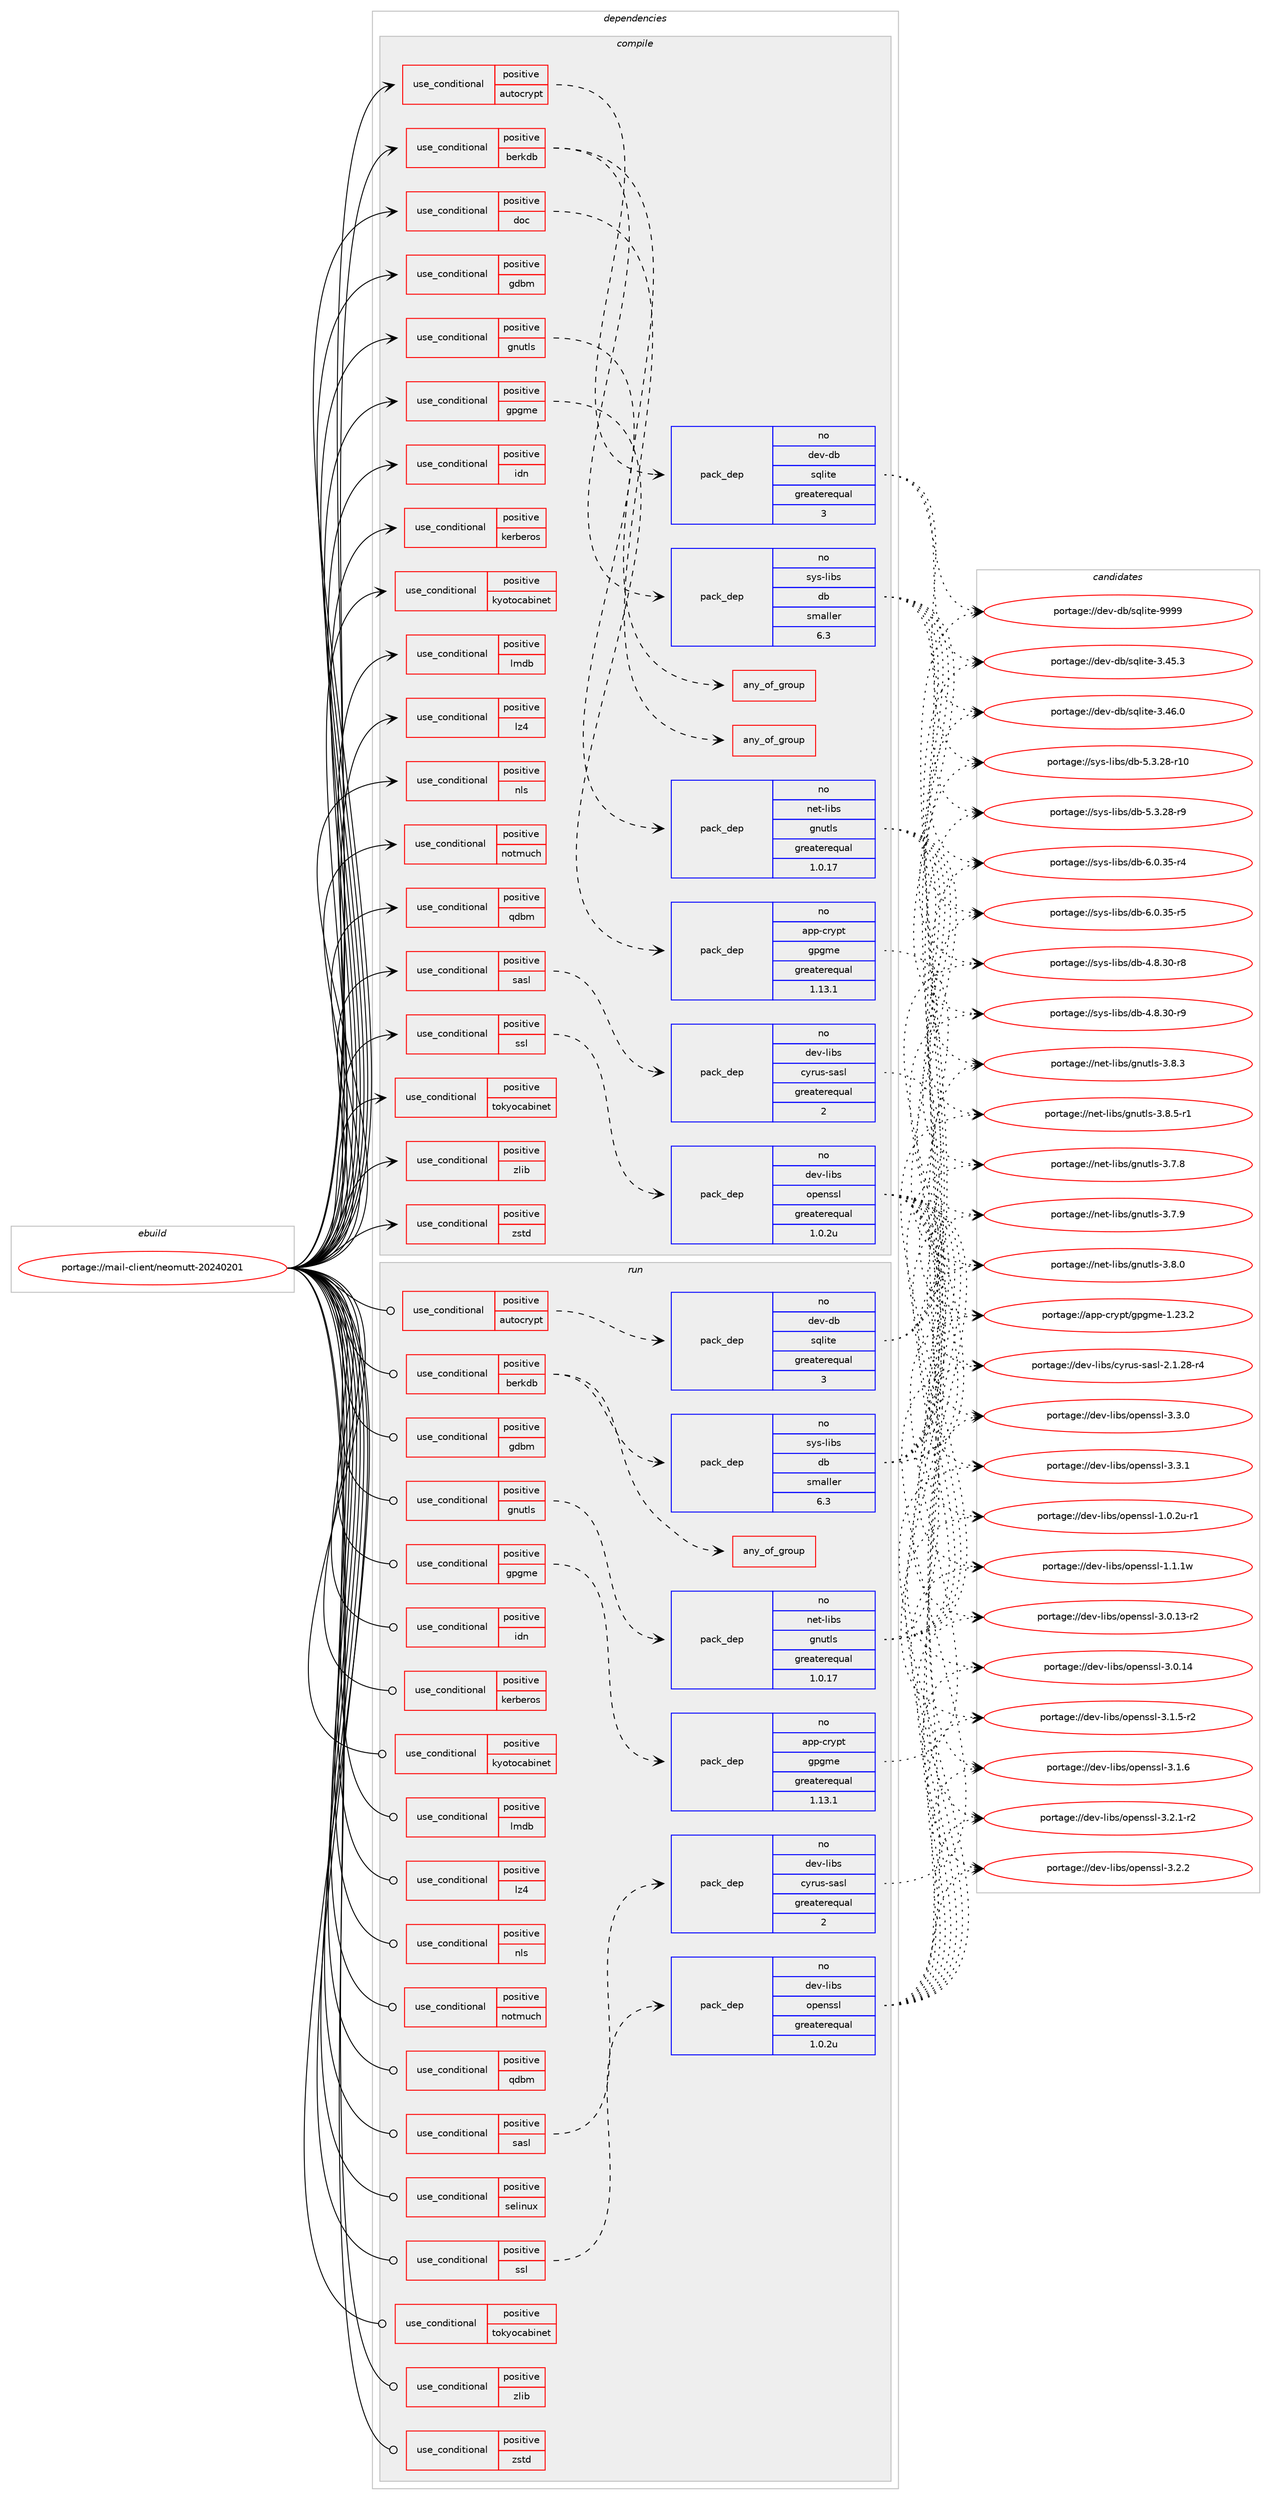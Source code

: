 digraph prolog {

# *************
# Graph options
# *************

newrank=true;
concentrate=true;
compound=true;
graph [rankdir=LR,fontname=Helvetica,fontsize=10,ranksep=1.5];#, ranksep=2.5, nodesep=0.2];
edge  [arrowhead=vee];
node  [fontname=Helvetica,fontsize=10];

# **********
# The ebuild
# **********

subgraph cluster_leftcol {
color=gray;
rank=same;
label=<<i>ebuild</i>>;
id [label="portage://mail-client/neomutt-20240201", color=red, width=4, href="../mail-client/neomutt-20240201.svg"];
}

# ****************
# The dependencies
# ****************

subgraph cluster_midcol {
color=gray;
label=<<i>dependencies</i>>;
subgraph cluster_compile {
fillcolor="#eeeeee";
style=filled;
label=<<i>compile</i>>;
subgraph cond68133 {
dependency145803 [label=<<TABLE BORDER="0" CELLBORDER="1" CELLSPACING="0" CELLPADDING="4"><TR><TD ROWSPAN="3" CELLPADDING="10">use_conditional</TD></TR><TR><TD>positive</TD></TR><TR><TD>autocrypt</TD></TR></TABLE>>, shape=none, color=red];
subgraph pack75476 {
dependency145804 [label=<<TABLE BORDER="0" CELLBORDER="1" CELLSPACING="0" CELLPADDING="4" WIDTH="220"><TR><TD ROWSPAN="6" CELLPADDING="30">pack_dep</TD></TR><TR><TD WIDTH="110">no</TD></TR><TR><TD>dev-db</TD></TR><TR><TD>sqlite</TD></TR><TR><TD>greaterequal</TD></TR><TR><TD>3</TD></TR></TABLE>>, shape=none, color=blue];
}
dependency145803:e -> dependency145804:w [weight=20,style="dashed",arrowhead="vee"];
}
id:e -> dependency145803:w [weight=20,style="solid",arrowhead="vee"];
subgraph cond68134 {
dependency145805 [label=<<TABLE BORDER="0" CELLBORDER="1" CELLSPACING="0" CELLPADDING="4"><TR><TD ROWSPAN="3" CELLPADDING="10">use_conditional</TD></TR><TR><TD>positive</TD></TR><TR><TD>berkdb</TD></TR></TABLE>>, shape=none, color=red];
subgraph any2041 {
dependency145806 [label=<<TABLE BORDER="0" CELLBORDER="1" CELLSPACING="0" CELLPADDING="4"><TR><TD CELLPADDING="10">any_of_group</TD></TR></TABLE>>, shape=none, color=red];# *** BEGIN UNKNOWN DEPENDENCY TYPE (TODO) ***
# dependency145806 -> package_dependency(portage://mail-client/neomutt-20240201,install,no,sys-libs,db,none,[,,],[slot(6.0)],[])
# *** END UNKNOWN DEPENDENCY TYPE (TODO) ***

# *** BEGIN UNKNOWN DEPENDENCY TYPE (TODO) ***
# dependency145806 -> package_dependency(portage://mail-client/neomutt-20240201,install,no,sys-libs,db,none,[,,],[slot(5.3)],[])
# *** END UNKNOWN DEPENDENCY TYPE (TODO) ***

# *** BEGIN UNKNOWN DEPENDENCY TYPE (TODO) ***
# dependency145806 -> package_dependency(portage://mail-client/neomutt-20240201,install,no,sys-libs,db,none,[,,],[slot(4.8)],[])
# *** END UNKNOWN DEPENDENCY TYPE (TODO) ***

}
dependency145805:e -> dependency145806:w [weight=20,style="dashed",arrowhead="vee"];
subgraph pack75477 {
dependency145807 [label=<<TABLE BORDER="0" CELLBORDER="1" CELLSPACING="0" CELLPADDING="4" WIDTH="220"><TR><TD ROWSPAN="6" CELLPADDING="30">pack_dep</TD></TR><TR><TD WIDTH="110">no</TD></TR><TR><TD>sys-libs</TD></TR><TR><TD>db</TD></TR><TR><TD>smaller</TD></TR><TR><TD>6.3</TD></TR></TABLE>>, shape=none, color=blue];
}
dependency145805:e -> dependency145807:w [weight=20,style="dashed",arrowhead="vee"];
}
id:e -> dependency145805:w [weight=20,style="solid",arrowhead="vee"];
subgraph cond68135 {
dependency145808 [label=<<TABLE BORDER="0" CELLBORDER="1" CELLSPACING="0" CELLPADDING="4"><TR><TD ROWSPAN="3" CELLPADDING="10">use_conditional</TD></TR><TR><TD>positive</TD></TR><TR><TD>doc</TD></TR></TABLE>>, shape=none, color=red];
# *** BEGIN UNKNOWN DEPENDENCY TYPE (TODO) ***
# dependency145808 -> package_dependency(portage://mail-client/neomutt-20240201,install,no,dev-libs,libxml2,none,[,,],[],[])
# *** END UNKNOWN DEPENDENCY TYPE (TODO) ***

# *** BEGIN UNKNOWN DEPENDENCY TYPE (TODO) ***
# dependency145808 -> package_dependency(portage://mail-client/neomutt-20240201,install,no,dev-libs,libxslt,none,[,,],[],[])
# *** END UNKNOWN DEPENDENCY TYPE (TODO) ***

# *** BEGIN UNKNOWN DEPENDENCY TYPE (TODO) ***
# dependency145808 -> package_dependency(portage://mail-client/neomutt-20240201,install,no,app-text,docbook-xsl-stylesheets,none,[,,],[],[])
# *** END UNKNOWN DEPENDENCY TYPE (TODO) ***

subgraph any2042 {
dependency145809 [label=<<TABLE BORDER="0" CELLBORDER="1" CELLSPACING="0" CELLPADDING="4"><TR><TD CELLPADDING="10">any_of_group</TD></TR></TABLE>>, shape=none, color=red];# *** BEGIN UNKNOWN DEPENDENCY TYPE (TODO) ***
# dependency145809 -> package_dependency(portage://mail-client/neomutt-20240201,install,no,www-client,lynx,none,[,,],[],[])
# *** END UNKNOWN DEPENDENCY TYPE (TODO) ***

# *** BEGIN UNKNOWN DEPENDENCY TYPE (TODO) ***
# dependency145809 -> package_dependency(portage://mail-client/neomutt-20240201,install,no,www-client,w3m,none,[,,],[],[])
# *** END UNKNOWN DEPENDENCY TYPE (TODO) ***

# *** BEGIN UNKNOWN DEPENDENCY TYPE (TODO) ***
# dependency145809 -> package_dependency(portage://mail-client/neomutt-20240201,install,no,www-client,elinks,none,[,,],[],[])
# *** END UNKNOWN DEPENDENCY TYPE (TODO) ***

}
dependency145808:e -> dependency145809:w [weight=20,style="dashed",arrowhead="vee"];
}
id:e -> dependency145808:w [weight=20,style="solid",arrowhead="vee"];
subgraph cond68136 {
dependency145810 [label=<<TABLE BORDER="0" CELLBORDER="1" CELLSPACING="0" CELLPADDING="4"><TR><TD ROWSPAN="3" CELLPADDING="10">use_conditional</TD></TR><TR><TD>positive</TD></TR><TR><TD>gdbm</TD></TR></TABLE>>, shape=none, color=red];
# *** BEGIN UNKNOWN DEPENDENCY TYPE (TODO) ***
# dependency145810 -> package_dependency(portage://mail-client/neomutt-20240201,install,no,sys-libs,gdbm,none,[,,],any_same_slot,[])
# *** END UNKNOWN DEPENDENCY TYPE (TODO) ***

}
id:e -> dependency145810:w [weight=20,style="solid",arrowhead="vee"];
subgraph cond68137 {
dependency145811 [label=<<TABLE BORDER="0" CELLBORDER="1" CELLSPACING="0" CELLPADDING="4"><TR><TD ROWSPAN="3" CELLPADDING="10">use_conditional</TD></TR><TR><TD>positive</TD></TR><TR><TD>gnutls</TD></TR></TABLE>>, shape=none, color=red];
subgraph pack75478 {
dependency145812 [label=<<TABLE BORDER="0" CELLBORDER="1" CELLSPACING="0" CELLPADDING="4" WIDTH="220"><TR><TD ROWSPAN="6" CELLPADDING="30">pack_dep</TD></TR><TR><TD WIDTH="110">no</TD></TR><TR><TD>net-libs</TD></TR><TR><TD>gnutls</TD></TR><TR><TD>greaterequal</TD></TR><TR><TD>1.0.17</TD></TR></TABLE>>, shape=none, color=blue];
}
dependency145811:e -> dependency145812:w [weight=20,style="dashed",arrowhead="vee"];
}
id:e -> dependency145811:w [weight=20,style="solid",arrowhead="vee"];
subgraph cond68138 {
dependency145813 [label=<<TABLE BORDER="0" CELLBORDER="1" CELLSPACING="0" CELLPADDING="4"><TR><TD ROWSPAN="3" CELLPADDING="10">use_conditional</TD></TR><TR><TD>positive</TD></TR><TR><TD>gpgme</TD></TR></TABLE>>, shape=none, color=red];
subgraph pack75479 {
dependency145814 [label=<<TABLE BORDER="0" CELLBORDER="1" CELLSPACING="0" CELLPADDING="4" WIDTH="220"><TR><TD ROWSPAN="6" CELLPADDING="30">pack_dep</TD></TR><TR><TD WIDTH="110">no</TD></TR><TR><TD>app-crypt</TD></TR><TR><TD>gpgme</TD></TR><TR><TD>greaterequal</TD></TR><TR><TD>1.13.1</TD></TR></TABLE>>, shape=none, color=blue];
}
dependency145813:e -> dependency145814:w [weight=20,style="dashed",arrowhead="vee"];
}
id:e -> dependency145813:w [weight=20,style="solid",arrowhead="vee"];
subgraph cond68139 {
dependency145815 [label=<<TABLE BORDER="0" CELLBORDER="1" CELLSPACING="0" CELLPADDING="4"><TR><TD ROWSPAN="3" CELLPADDING="10">use_conditional</TD></TR><TR><TD>positive</TD></TR><TR><TD>idn</TD></TR></TABLE>>, shape=none, color=red];
# *** BEGIN UNKNOWN DEPENDENCY TYPE (TODO) ***
# dependency145815 -> package_dependency(portage://mail-client/neomutt-20240201,install,no,net-dns,libidn2,none,[,,],any_same_slot,[])
# *** END UNKNOWN DEPENDENCY TYPE (TODO) ***

}
id:e -> dependency145815:w [weight=20,style="solid",arrowhead="vee"];
subgraph cond68140 {
dependency145816 [label=<<TABLE BORDER="0" CELLBORDER="1" CELLSPACING="0" CELLPADDING="4"><TR><TD ROWSPAN="3" CELLPADDING="10">use_conditional</TD></TR><TR><TD>positive</TD></TR><TR><TD>kerberos</TD></TR></TABLE>>, shape=none, color=red];
# *** BEGIN UNKNOWN DEPENDENCY TYPE (TODO) ***
# dependency145816 -> package_dependency(portage://mail-client/neomutt-20240201,install,no,virtual,krb5,none,[,,],[],[])
# *** END UNKNOWN DEPENDENCY TYPE (TODO) ***

}
id:e -> dependency145816:w [weight=20,style="solid",arrowhead="vee"];
subgraph cond68141 {
dependency145817 [label=<<TABLE BORDER="0" CELLBORDER="1" CELLSPACING="0" CELLPADDING="4"><TR><TD ROWSPAN="3" CELLPADDING="10">use_conditional</TD></TR><TR><TD>positive</TD></TR><TR><TD>kyotocabinet</TD></TR></TABLE>>, shape=none, color=red];
# *** BEGIN UNKNOWN DEPENDENCY TYPE (TODO) ***
# dependency145817 -> package_dependency(portage://mail-client/neomutt-20240201,install,no,dev-db,kyotocabinet,none,[,,],[],[])
# *** END UNKNOWN DEPENDENCY TYPE (TODO) ***

}
id:e -> dependency145817:w [weight=20,style="solid",arrowhead="vee"];
subgraph cond68142 {
dependency145818 [label=<<TABLE BORDER="0" CELLBORDER="1" CELLSPACING="0" CELLPADDING="4"><TR><TD ROWSPAN="3" CELLPADDING="10">use_conditional</TD></TR><TR><TD>positive</TD></TR><TR><TD>lmdb</TD></TR></TABLE>>, shape=none, color=red];
# *** BEGIN UNKNOWN DEPENDENCY TYPE (TODO) ***
# dependency145818 -> package_dependency(portage://mail-client/neomutt-20240201,install,no,dev-db,lmdb,none,[,,],any_same_slot,[])
# *** END UNKNOWN DEPENDENCY TYPE (TODO) ***

}
id:e -> dependency145818:w [weight=20,style="solid",arrowhead="vee"];
subgraph cond68143 {
dependency145819 [label=<<TABLE BORDER="0" CELLBORDER="1" CELLSPACING="0" CELLPADDING="4"><TR><TD ROWSPAN="3" CELLPADDING="10">use_conditional</TD></TR><TR><TD>positive</TD></TR><TR><TD>lz4</TD></TR></TABLE>>, shape=none, color=red];
# *** BEGIN UNKNOWN DEPENDENCY TYPE (TODO) ***
# dependency145819 -> package_dependency(portage://mail-client/neomutt-20240201,install,no,app-arch,lz4,none,[,,],[],[])
# *** END UNKNOWN DEPENDENCY TYPE (TODO) ***

}
id:e -> dependency145819:w [weight=20,style="solid",arrowhead="vee"];
subgraph cond68144 {
dependency145820 [label=<<TABLE BORDER="0" CELLBORDER="1" CELLSPACING="0" CELLPADDING="4"><TR><TD ROWSPAN="3" CELLPADDING="10">use_conditional</TD></TR><TR><TD>positive</TD></TR><TR><TD>nls</TD></TR></TABLE>>, shape=none, color=red];
# *** BEGIN UNKNOWN DEPENDENCY TYPE (TODO) ***
# dependency145820 -> package_dependency(portage://mail-client/neomutt-20240201,install,no,virtual,libintl,none,[,,],[],[])
# *** END UNKNOWN DEPENDENCY TYPE (TODO) ***

}
id:e -> dependency145820:w [weight=20,style="solid",arrowhead="vee"];
subgraph cond68145 {
dependency145821 [label=<<TABLE BORDER="0" CELLBORDER="1" CELLSPACING="0" CELLPADDING="4"><TR><TD ROWSPAN="3" CELLPADDING="10">use_conditional</TD></TR><TR><TD>positive</TD></TR><TR><TD>notmuch</TD></TR></TABLE>>, shape=none, color=red];
# *** BEGIN UNKNOWN DEPENDENCY TYPE (TODO) ***
# dependency145821 -> package_dependency(portage://mail-client/neomutt-20240201,install,no,net-mail,notmuch,none,[,,],any_same_slot,[])
# *** END UNKNOWN DEPENDENCY TYPE (TODO) ***

}
id:e -> dependency145821:w [weight=20,style="solid",arrowhead="vee"];
subgraph cond68146 {
dependency145822 [label=<<TABLE BORDER="0" CELLBORDER="1" CELLSPACING="0" CELLPADDING="4"><TR><TD ROWSPAN="3" CELLPADDING="10">use_conditional</TD></TR><TR><TD>positive</TD></TR><TR><TD>qdbm</TD></TR></TABLE>>, shape=none, color=red];
# *** BEGIN UNKNOWN DEPENDENCY TYPE (TODO) ***
# dependency145822 -> package_dependency(portage://mail-client/neomutt-20240201,install,no,dev-db,qdbm,none,[,,],[],[])
# *** END UNKNOWN DEPENDENCY TYPE (TODO) ***

}
id:e -> dependency145822:w [weight=20,style="solid",arrowhead="vee"];
subgraph cond68147 {
dependency145823 [label=<<TABLE BORDER="0" CELLBORDER="1" CELLSPACING="0" CELLPADDING="4"><TR><TD ROWSPAN="3" CELLPADDING="10">use_conditional</TD></TR><TR><TD>positive</TD></TR><TR><TD>sasl</TD></TR></TABLE>>, shape=none, color=red];
subgraph pack75480 {
dependency145824 [label=<<TABLE BORDER="0" CELLBORDER="1" CELLSPACING="0" CELLPADDING="4" WIDTH="220"><TR><TD ROWSPAN="6" CELLPADDING="30">pack_dep</TD></TR><TR><TD WIDTH="110">no</TD></TR><TR><TD>dev-libs</TD></TR><TR><TD>cyrus-sasl</TD></TR><TR><TD>greaterequal</TD></TR><TR><TD>2</TD></TR></TABLE>>, shape=none, color=blue];
}
dependency145823:e -> dependency145824:w [weight=20,style="dashed",arrowhead="vee"];
}
id:e -> dependency145823:w [weight=20,style="solid",arrowhead="vee"];
subgraph cond68148 {
dependency145825 [label=<<TABLE BORDER="0" CELLBORDER="1" CELLSPACING="0" CELLPADDING="4"><TR><TD ROWSPAN="3" CELLPADDING="10">use_conditional</TD></TR><TR><TD>positive</TD></TR><TR><TD>ssl</TD></TR></TABLE>>, shape=none, color=red];
subgraph pack75481 {
dependency145826 [label=<<TABLE BORDER="0" CELLBORDER="1" CELLSPACING="0" CELLPADDING="4" WIDTH="220"><TR><TD ROWSPAN="6" CELLPADDING="30">pack_dep</TD></TR><TR><TD WIDTH="110">no</TD></TR><TR><TD>dev-libs</TD></TR><TR><TD>openssl</TD></TR><TR><TD>greaterequal</TD></TR><TR><TD>1.0.2u</TD></TR></TABLE>>, shape=none, color=blue];
}
dependency145825:e -> dependency145826:w [weight=20,style="dashed",arrowhead="vee"];
}
id:e -> dependency145825:w [weight=20,style="solid",arrowhead="vee"];
subgraph cond68149 {
dependency145827 [label=<<TABLE BORDER="0" CELLBORDER="1" CELLSPACING="0" CELLPADDING="4"><TR><TD ROWSPAN="3" CELLPADDING="10">use_conditional</TD></TR><TR><TD>positive</TD></TR><TR><TD>tokyocabinet</TD></TR></TABLE>>, shape=none, color=red];
# *** BEGIN UNKNOWN DEPENDENCY TYPE (TODO) ***
# dependency145827 -> package_dependency(portage://mail-client/neomutt-20240201,install,no,dev-db,tokyocabinet,none,[,,],[],[])
# *** END UNKNOWN DEPENDENCY TYPE (TODO) ***

}
id:e -> dependency145827:w [weight=20,style="solid",arrowhead="vee"];
subgraph cond68150 {
dependency145828 [label=<<TABLE BORDER="0" CELLBORDER="1" CELLSPACING="0" CELLPADDING="4"><TR><TD ROWSPAN="3" CELLPADDING="10">use_conditional</TD></TR><TR><TD>positive</TD></TR><TR><TD>zlib</TD></TR></TABLE>>, shape=none, color=red];
# *** BEGIN UNKNOWN DEPENDENCY TYPE (TODO) ***
# dependency145828 -> package_dependency(portage://mail-client/neomutt-20240201,install,no,sys-libs,zlib,none,[,,],[],[])
# *** END UNKNOWN DEPENDENCY TYPE (TODO) ***

}
id:e -> dependency145828:w [weight=20,style="solid",arrowhead="vee"];
subgraph cond68151 {
dependency145829 [label=<<TABLE BORDER="0" CELLBORDER="1" CELLSPACING="0" CELLPADDING="4"><TR><TD ROWSPAN="3" CELLPADDING="10">use_conditional</TD></TR><TR><TD>positive</TD></TR><TR><TD>zstd</TD></TR></TABLE>>, shape=none, color=red];
# *** BEGIN UNKNOWN DEPENDENCY TYPE (TODO) ***
# dependency145829 -> package_dependency(portage://mail-client/neomutt-20240201,install,no,app-arch,zstd,none,[,,],[],[])
# *** END UNKNOWN DEPENDENCY TYPE (TODO) ***

}
id:e -> dependency145829:w [weight=20,style="solid",arrowhead="vee"];
# *** BEGIN UNKNOWN DEPENDENCY TYPE (TODO) ***
# id -> package_dependency(portage://mail-client/neomutt-20240201,install,no,app-misc,mime-types,none,[,,],[],[])
# *** END UNKNOWN DEPENDENCY TYPE (TODO) ***

# *** BEGIN UNKNOWN DEPENDENCY TYPE (TODO) ***
# id -> package_dependency(portage://mail-client/neomutt-20240201,install,no,dev-lang,tcl,none,[,,],any_same_slot,[])
# *** END UNKNOWN DEPENDENCY TYPE (TODO) ***

# *** BEGIN UNKNOWN DEPENDENCY TYPE (TODO) ***
# id -> package_dependency(portage://mail-client/neomutt-20240201,install,no,net-mail,mailbase,none,[,,],[],[])
# *** END UNKNOWN DEPENDENCY TYPE (TODO) ***

}
subgraph cluster_compileandrun {
fillcolor="#eeeeee";
style=filled;
label=<<i>compile and run</i>>;
}
subgraph cluster_run {
fillcolor="#eeeeee";
style=filled;
label=<<i>run</i>>;
subgraph cond68152 {
dependency145830 [label=<<TABLE BORDER="0" CELLBORDER="1" CELLSPACING="0" CELLPADDING="4"><TR><TD ROWSPAN="3" CELLPADDING="10">use_conditional</TD></TR><TR><TD>positive</TD></TR><TR><TD>autocrypt</TD></TR></TABLE>>, shape=none, color=red];
subgraph pack75482 {
dependency145831 [label=<<TABLE BORDER="0" CELLBORDER="1" CELLSPACING="0" CELLPADDING="4" WIDTH="220"><TR><TD ROWSPAN="6" CELLPADDING="30">pack_dep</TD></TR><TR><TD WIDTH="110">no</TD></TR><TR><TD>dev-db</TD></TR><TR><TD>sqlite</TD></TR><TR><TD>greaterequal</TD></TR><TR><TD>3</TD></TR></TABLE>>, shape=none, color=blue];
}
dependency145830:e -> dependency145831:w [weight=20,style="dashed",arrowhead="vee"];
}
id:e -> dependency145830:w [weight=20,style="solid",arrowhead="odot"];
subgraph cond68153 {
dependency145832 [label=<<TABLE BORDER="0" CELLBORDER="1" CELLSPACING="0" CELLPADDING="4"><TR><TD ROWSPAN="3" CELLPADDING="10">use_conditional</TD></TR><TR><TD>positive</TD></TR><TR><TD>berkdb</TD></TR></TABLE>>, shape=none, color=red];
subgraph any2043 {
dependency145833 [label=<<TABLE BORDER="0" CELLBORDER="1" CELLSPACING="0" CELLPADDING="4"><TR><TD CELLPADDING="10">any_of_group</TD></TR></TABLE>>, shape=none, color=red];# *** BEGIN UNKNOWN DEPENDENCY TYPE (TODO) ***
# dependency145833 -> package_dependency(portage://mail-client/neomutt-20240201,run,no,sys-libs,db,none,[,,],[slot(6.0)],[])
# *** END UNKNOWN DEPENDENCY TYPE (TODO) ***

# *** BEGIN UNKNOWN DEPENDENCY TYPE (TODO) ***
# dependency145833 -> package_dependency(portage://mail-client/neomutt-20240201,run,no,sys-libs,db,none,[,,],[slot(5.3)],[])
# *** END UNKNOWN DEPENDENCY TYPE (TODO) ***

# *** BEGIN UNKNOWN DEPENDENCY TYPE (TODO) ***
# dependency145833 -> package_dependency(portage://mail-client/neomutt-20240201,run,no,sys-libs,db,none,[,,],[slot(4.8)],[])
# *** END UNKNOWN DEPENDENCY TYPE (TODO) ***

}
dependency145832:e -> dependency145833:w [weight=20,style="dashed",arrowhead="vee"];
subgraph pack75483 {
dependency145834 [label=<<TABLE BORDER="0" CELLBORDER="1" CELLSPACING="0" CELLPADDING="4" WIDTH="220"><TR><TD ROWSPAN="6" CELLPADDING="30">pack_dep</TD></TR><TR><TD WIDTH="110">no</TD></TR><TR><TD>sys-libs</TD></TR><TR><TD>db</TD></TR><TR><TD>smaller</TD></TR><TR><TD>6.3</TD></TR></TABLE>>, shape=none, color=blue];
}
dependency145832:e -> dependency145834:w [weight=20,style="dashed",arrowhead="vee"];
}
id:e -> dependency145832:w [weight=20,style="solid",arrowhead="odot"];
subgraph cond68154 {
dependency145835 [label=<<TABLE BORDER="0" CELLBORDER="1" CELLSPACING="0" CELLPADDING="4"><TR><TD ROWSPAN="3" CELLPADDING="10">use_conditional</TD></TR><TR><TD>positive</TD></TR><TR><TD>gdbm</TD></TR></TABLE>>, shape=none, color=red];
# *** BEGIN UNKNOWN DEPENDENCY TYPE (TODO) ***
# dependency145835 -> package_dependency(portage://mail-client/neomutt-20240201,run,no,sys-libs,gdbm,none,[,,],any_same_slot,[])
# *** END UNKNOWN DEPENDENCY TYPE (TODO) ***

}
id:e -> dependency145835:w [weight=20,style="solid",arrowhead="odot"];
subgraph cond68155 {
dependency145836 [label=<<TABLE BORDER="0" CELLBORDER="1" CELLSPACING="0" CELLPADDING="4"><TR><TD ROWSPAN="3" CELLPADDING="10">use_conditional</TD></TR><TR><TD>positive</TD></TR><TR><TD>gnutls</TD></TR></TABLE>>, shape=none, color=red];
subgraph pack75484 {
dependency145837 [label=<<TABLE BORDER="0" CELLBORDER="1" CELLSPACING="0" CELLPADDING="4" WIDTH="220"><TR><TD ROWSPAN="6" CELLPADDING="30">pack_dep</TD></TR><TR><TD WIDTH="110">no</TD></TR><TR><TD>net-libs</TD></TR><TR><TD>gnutls</TD></TR><TR><TD>greaterequal</TD></TR><TR><TD>1.0.17</TD></TR></TABLE>>, shape=none, color=blue];
}
dependency145836:e -> dependency145837:w [weight=20,style="dashed",arrowhead="vee"];
}
id:e -> dependency145836:w [weight=20,style="solid",arrowhead="odot"];
subgraph cond68156 {
dependency145838 [label=<<TABLE BORDER="0" CELLBORDER="1" CELLSPACING="0" CELLPADDING="4"><TR><TD ROWSPAN="3" CELLPADDING="10">use_conditional</TD></TR><TR><TD>positive</TD></TR><TR><TD>gpgme</TD></TR></TABLE>>, shape=none, color=red];
subgraph pack75485 {
dependency145839 [label=<<TABLE BORDER="0" CELLBORDER="1" CELLSPACING="0" CELLPADDING="4" WIDTH="220"><TR><TD ROWSPAN="6" CELLPADDING="30">pack_dep</TD></TR><TR><TD WIDTH="110">no</TD></TR><TR><TD>app-crypt</TD></TR><TR><TD>gpgme</TD></TR><TR><TD>greaterequal</TD></TR><TR><TD>1.13.1</TD></TR></TABLE>>, shape=none, color=blue];
}
dependency145838:e -> dependency145839:w [weight=20,style="dashed",arrowhead="vee"];
}
id:e -> dependency145838:w [weight=20,style="solid",arrowhead="odot"];
subgraph cond68157 {
dependency145840 [label=<<TABLE BORDER="0" CELLBORDER="1" CELLSPACING="0" CELLPADDING="4"><TR><TD ROWSPAN="3" CELLPADDING="10">use_conditional</TD></TR><TR><TD>positive</TD></TR><TR><TD>idn</TD></TR></TABLE>>, shape=none, color=red];
# *** BEGIN UNKNOWN DEPENDENCY TYPE (TODO) ***
# dependency145840 -> package_dependency(portage://mail-client/neomutt-20240201,run,no,net-dns,libidn2,none,[,,],any_same_slot,[])
# *** END UNKNOWN DEPENDENCY TYPE (TODO) ***

}
id:e -> dependency145840:w [weight=20,style="solid",arrowhead="odot"];
subgraph cond68158 {
dependency145841 [label=<<TABLE BORDER="0" CELLBORDER="1" CELLSPACING="0" CELLPADDING="4"><TR><TD ROWSPAN="3" CELLPADDING="10">use_conditional</TD></TR><TR><TD>positive</TD></TR><TR><TD>kerberos</TD></TR></TABLE>>, shape=none, color=red];
# *** BEGIN UNKNOWN DEPENDENCY TYPE (TODO) ***
# dependency145841 -> package_dependency(portage://mail-client/neomutt-20240201,run,no,virtual,krb5,none,[,,],[],[])
# *** END UNKNOWN DEPENDENCY TYPE (TODO) ***

}
id:e -> dependency145841:w [weight=20,style="solid",arrowhead="odot"];
subgraph cond68159 {
dependency145842 [label=<<TABLE BORDER="0" CELLBORDER="1" CELLSPACING="0" CELLPADDING="4"><TR><TD ROWSPAN="3" CELLPADDING="10">use_conditional</TD></TR><TR><TD>positive</TD></TR><TR><TD>kyotocabinet</TD></TR></TABLE>>, shape=none, color=red];
# *** BEGIN UNKNOWN DEPENDENCY TYPE (TODO) ***
# dependency145842 -> package_dependency(portage://mail-client/neomutt-20240201,run,no,dev-db,kyotocabinet,none,[,,],[],[])
# *** END UNKNOWN DEPENDENCY TYPE (TODO) ***

}
id:e -> dependency145842:w [weight=20,style="solid",arrowhead="odot"];
subgraph cond68160 {
dependency145843 [label=<<TABLE BORDER="0" CELLBORDER="1" CELLSPACING="0" CELLPADDING="4"><TR><TD ROWSPAN="3" CELLPADDING="10">use_conditional</TD></TR><TR><TD>positive</TD></TR><TR><TD>lmdb</TD></TR></TABLE>>, shape=none, color=red];
# *** BEGIN UNKNOWN DEPENDENCY TYPE (TODO) ***
# dependency145843 -> package_dependency(portage://mail-client/neomutt-20240201,run,no,dev-db,lmdb,none,[,,],any_same_slot,[])
# *** END UNKNOWN DEPENDENCY TYPE (TODO) ***

}
id:e -> dependency145843:w [weight=20,style="solid",arrowhead="odot"];
subgraph cond68161 {
dependency145844 [label=<<TABLE BORDER="0" CELLBORDER="1" CELLSPACING="0" CELLPADDING="4"><TR><TD ROWSPAN="3" CELLPADDING="10">use_conditional</TD></TR><TR><TD>positive</TD></TR><TR><TD>lz4</TD></TR></TABLE>>, shape=none, color=red];
# *** BEGIN UNKNOWN DEPENDENCY TYPE (TODO) ***
# dependency145844 -> package_dependency(portage://mail-client/neomutt-20240201,run,no,app-arch,lz4,none,[,,],[],[])
# *** END UNKNOWN DEPENDENCY TYPE (TODO) ***

}
id:e -> dependency145844:w [weight=20,style="solid",arrowhead="odot"];
subgraph cond68162 {
dependency145845 [label=<<TABLE BORDER="0" CELLBORDER="1" CELLSPACING="0" CELLPADDING="4"><TR><TD ROWSPAN="3" CELLPADDING="10">use_conditional</TD></TR><TR><TD>positive</TD></TR><TR><TD>nls</TD></TR></TABLE>>, shape=none, color=red];
# *** BEGIN UNKNOWN DEPENDENCY TYPE (TODO) ***
# dependency145845 -> package_dependency(portage://mail-client/neomutt-20240201,run,no,virtual,libintl,none,[,,],[],[])
# *** END UNKNOWN DEPENDENCY TYPE (TODO) ***

}
id:e -> dependency145845:w [weight=20,style="solid",arrowhead="odot"];
subgraph cond68163 {
dependency145846 [label=<<TABLE BORDER="0" CELLBORDER="1" CELLSPACING="0" CELLPADDING="4"><TR><TD ROWSPAN="3" CELLPADDING="10">use_conditional</TD></TR><TR><TD>positive</TD></TR><TR><TD>notmuch</TD></TR></TABLE>>, shape=none, color=red];
# *** BEGIN UNKNOWN DEPENDENCY TYPE (TODO) ***
# dependency145846 -> package_dependency(portage://mail-client/neomutt-20240201,run,no,net-mail,notmuch,none,[,,],any_same_slot,[])
# *** END UNKNOWN DEPENDENCY TYPE (TODO) ***

}
id:e -> dependency145846:w [weight=20,style="solid",arrowhead="odot"];
subgraph cond68164 {
dependency145847 [label=<<TABLE BORDER="0" CELLBORDER="1" CELLSPACING="0" CELLPADDING="4"><TR><TD ROWSPAN="3" CELLPADDING="10">use_conditional</TD></TR><TR><TD>positive</TD></TR><TR><TD>qdbm</TD></TR></TABLE>>, shape=none, color=red];
# *** BEGIN UNKNOWN DEPENDENCY TYPE (TODO) ***
# dependency145847 -> package_dependency(portage://mail-client/neomutt-20240201,run,no,dev-db,qdbm,none,[,,],[],[])
# *** END UNKNOWN DEPENDENCY TYPE (TODO) ***

}
id:e -> dependency145847:w [weight=20,style="solid",arrowhead="odot"];
subgraph cond68165 {
dependency145848 [label=<<TABLE BORDER="0" CELLBORDER="1" CELLSPACING="0" CELLPADDING="4"><TR><TD ROWSPAN="3" CELLPADDING="10">use_conditional</TD></TR><TR><TD>positive</TD></TR><TR><TD>sasl</TD></TR></TABLE>>, shape=none, color=red];
subgraph pack75486 {
dependency145849 [label=<<TABLE BORDER="0" CELLBORDER="1" CELLSPACING="0" CELLPADDING="4" WIDTH="220"><TR><TD ROWSPAN="6" CELLPADDING="30">pack_dep</TD></TR><TR><TD WIDTH="110">no</TD></TR><TR><TD>dev-libs</TD></TR><TR><TD>cyrus-sasl</TD></TR><TR><TD>greaterequal</TD></TR><TR><TD>2</TD></TR></TABLE>>, shape=none, color=blue];
}
dependency145848:e -> dependency145849:w [weight=20,style="dashed",arrowhead="vee"];
}
id:e -> dependency145848:w [weight=20,style="solid",arrowhead="odot"];
subgraph cond68166 {
dependency145850 [label=<<TABLE BORDER="0" CELLBORDER="1" CELLSPACING="0" CELLPADDING="4"><TR><TD ROWSPAN="3" CELLPADDING="10">use_conditional</TD></TR><TR><TD>positive</TD></TR><TR><TD>selinux</TD></TR></TABLE>>, shape=none, color=red];
# *** BEGIN UNKNOWN DEPENDENCY TYPE (TODO) ***
# dependency145850 -> package_dependency(portage://mail-client/neomutt-20240201,run,no,sec-policy,selinux-mutt,none,[,,],[],[])
# *** END UNKNOWN DEPENDENCY TYPE (TODO) ***

}
id:e -> dependency145850:w [weight=20,style="solid",arrowhead="odot"];
subgraph cond68167 {
dependency145851 [label=<<TABLE BORDER="0" CELLBORDER="1" CELLSPACING="0" CELLPADDING="4"><TR><TD ROWSPAN="3" CELLPADDING="10">use_conditional</TD></TR><TR><TD>positive</TD></TR><TR><TD>ssl</TD></TR></TABLE>>, shape=none, color=red];
subgraph pack75487 {
dependency145852 [label=<<TABLE BORDER="0" CELLBORDER="1" CELLSPACING="0" CELLPADDING="4" WIDTH="220"><TR><TD ROWSPAN="6" CELLPADDING="30">pack_dep</TD></TR><TR><TD WIDTH="110">no</TD></TR><TR><TD>dev-libs</TD></TR><TR><TD>openssl</TD></TR><TR><TD>greaterequal</TD></TR><TR><TD>1.0.2u</TD></TR></TABLE>>, shape=none, color=blue];
}
dependency145851:e -> dependency145852:w [weight=20,style="dashed",arrowhead="vee"];
}
id:e -> dependency145851:w [weight=20,style="solid",arrowhead="odot"];
subgraph cond68168 {
dependency145853 [label=<<TABLE BORDER="0" CELLBORDER="1" CELLSPACING="0" CELLPADDING="4"><TR><TD ROWSPAN="3" CELLPADDING="10">use_conditional</TD></TR><TR><TD>positive</TD></TR><TR><TD>tokyocabinet</TD></TR></TABLE>>, shape=none, color=red];
# *** BEGIN UNKNOWN DEPENDENCY TYPE (TODO) ***
# dependency145853 -> package_dependency(portage://mail-client/neomutt-20240201,run,no,dev-db,tokyocabinet,none,[,,],[],[])
# *** END UNKNOWN DEPENDENCY TYPE (TODO) ***

}
id:e -> dependency145853:w [weight=20,style="solid",arrowhead="odot"];
subgraph cond68169 {
dependency145854 [label=<<TABLE BORDER="0" CELLBORDER="1" CELLSPACING="0" CELLPADDING="4"><TR><TD ROWSPAN="3" CELLPADDING="10">use_conditional</TD></TR><TR><TD>positive</TD></TR><TR><TD>zlib</TD></TR></TABLE>>, shape=none, color=red];
# *** BEGIN UNKNOWN DEPENDENCY TYPE (TODO) ***
# dependency145854 -> package_dependency(portage://mail-client/neomutt-20240201,run,no,sys-libs,zlib,none,[,,],[],[])
# *** END UNKNOWN DEPENDENCY TYPE (TODO) ***

}
id:e -> dependency145854:w [weight=20,style="solid",arrowhead="odot"];
subgraph cond68170 {
dependency145855 [label=<<TABLE BORDER="0" CELLBORDER="1" CELLSPACING="0" CELLPADDING="4"><TR><TD ROWSPAN="3" CELLPADDING="10">use_conditional</TD></TR><TR><TD>positive</TD></TR><TR><TD>zstd</TD></TR></TABLE>>, shape=none, color=red];
# *** BEGIN UNKNOWN DEPENDENCY TYPE (TODO) ***
# dependency145855 -> package_dependency(portage://mail-client/neomutt-20240201,run,no,app-arch,zstd,none,[,,],[],[])
# *** END UNKNOWN DEPENDENCY TYPE (TODO) ***

}
id:e -> dependency145855:w [weight=20,style="solid",arrowhead="odot"];
# *** BEGIN UNKNOWN DEPENDENCY TYPE (TODO) ***
# id -> package_dependency(portage://mail-client/neomutt-20240201,run,no,app-misc,mime-types,none,[,,],[],[])
# *** END UNKNOWN DEPENDENCY TYPE (TODO) ***

}
}

# **************
# The candidates
# **************

subgraph cluster_choices {
rank=same;
color=gray;
label=<<i>candidates</i>>;

subgraph choice75476 {
color=black;
nodesep=1;
choice10010111845100984711511310810511610145514652534651 [label="portage://dev-db/sqlite-3.45.3", color=red, width=4,href="../dev-db/sqlite-3.45.3.svg"];
choice10010111845100984711511310810511610145514652544648 [label="portage://dev-db/sqlite-3.46.0", color=red, width=4,href="../dev-db/sqlite-3.46.0.svg"];
choice1001011184510098471151131081051161014557575757 [label="portage://dev-db/sqlite-9999", color=red, width=4,href="../dev-db/sqlite-9999.svg"];
dependency145804:e -> choice10010111845100984711511310810511610145514652534651:w [style=dotted,weight="100"];
dependency145804:e -> choice10010111845100984711511310810511610145514652544648:w [style=dotted,weight="100"];
dependency145804:e -> choice1001011184510098471151131081051161014557575757:w [style=dotted,weight="100"];
}
subgraph choice75477 {
color=black;
nodesep=1;
choice11512111545108105981154710098455246564651484511456 [label="portage://sys-libs/db-4.8.30-r8", color=red, width=4,href="../sys-libs/db-4.8.30-r8.svg"];
choice11512111545108105981154710098455246564651484511457 [label="portage://sys-libs/db-4.8.30-r9", color=red, width=4,href="../sys-libs/db-4.8.30-r9.svg"];
choice1151211154510810598115471009845534651465056451144948 [label="portage://sys-libs/db-5.3.28-r10", color=red, width=4,href="../sys-libs/db-5.3.28-r10.svg"];
choice11512111545108105981154710098455346514650564511457 [label="portage://sys-libs/db-5.3.28-r9", color=red, width=4,href="../sys-libs/db-5.3.28-r9.svg"];
choice11512111545108105981154710098455446484651534511452 [label="portage://sys-libs/db-6.0.35-r4", color=red, width=4,href="../sys-libs/db-6.0.35-r4.svg"];
choice11512111545108105981154710098455446484651534511453 [label="portage://sys-libs/db-6.0.35-r5", color=red, width=4,href="../sys-libs/db-6.0.35-r5.svg"];
dependency145807:e -> choice11512111545108105981154710098455246564651484511456:w [style=dotted,weight="100"];
dependency145807:e -> choice11512111545108105981154710098455246564651484511457:w [style=dotted,weight="100"];
dependency145807:e -> choice1151211154510810598115471009845534651465056451144948:w [style=dotted,weight="100"];
dependency145807:e -> choice11512111545108105981154710098455346514650564511457:w [style=dotted,weight="100"];
dependency145807:e -> choice11512111545108105981154710098455446484651534511452:w [style=dotted,weight="100"];
dependency145807:e -> choice11512111545108105981154710098455446484651534511453:w [style=dotted,weight="100"];
}
subgraph choice75478 {
color=black;
nodesep=1;
choice110101116451081059811547103110117116108115455146554656 [label="portage://net-libs/gnutls-3.7.8", color=red, width=4,href="../net-libs/gnutls-3.7.8.svg"];
choice110101116451081059811547103110117116108115455146554657 [label="portage://net-libs/gnutls-3.7.9", color=red, width=4,href="../net-libs/gnutls-3.7.9.svg"];
choice110101116451081059811547103110117116108115455146564648 [label="portage://net-libs/gnutls-3.8.0", color=red, width=4,href="../net-libs/gnutls-3.8.0.svg"];
choice110101116451081059811547103110117116108115455146564651 [label="portage://net-libs/gnutls-3.8.3", color=red, width=4,href="../net-libs/gnutls-3.8.3.svg"];
choice1101011164510810598115471031101171161081154551465646534511449 [label="portage://net-libs/gnutls-3.8.5-r1", color=red, width=4,href="../net-libs/gnutls-3.8.5-r1.svg"];
dependency145812:e -> choice110101116451081059811547103110117116108115455146554656:w [style=dotted,weight="100"];
dependency145812:e -> choice110101116451081059811547103110117116108115455146554657:w [style=dotted,weight="100"];
dependency145812:e -> choice110101116451081059811547103110117116108115455146564648:w [style=dotted,weight="100"];
dependency145812:e -> choice110101116451081059811547103110117116108115455146564651:w [style=dotted,weight="100"];
dependency145812:e -> choice1101011164510810598115471031101171161081154551465646534511449:w [style=dotted,weight="100"];
}
subgraph choice75479 {
color=black;
nodesep=1;
choice9711211245991141211121164710311210310910145494650514650 [label="portage://app-crypt/gpgme-1.23.2", color=red, width=4,href="../app-crypt/gpgme-1.23.2.svg"];
dependency145814:e -> choice9711211245991141211121164710311210310910145494650514650:w [style=dotted,weight="100"];
}
subgraph choice75480 {
color=black;
nodesep=1;
choice100101118451081059811547991211141171154511597115108455046494650564511452 [label="portage://dev-libs/cyrus-sasl-2.1.28-r4", color=red, width=4,href="../dev-libs/cyrus-sasl-2.1.28-r4.svg"];
dependency145824:e -> choice100101118451081059811547991211141171154511597115108455046494650564511452:w [style=dotted,weight="100"];
}
subgraph choice75481 {
color=black;
nodesep=1;
choice1001011184510810598115471111121011101151151084549464846501174511449 [label="portage://dev-libs/openssl-1.0.2u-r1", color=red, width=4,href="../dev-libs/openssl-1.0.2u-r1.svg"];
choice100101118451081059811547111112101110115115108454946494649119 [label="portage://dev-libs/openssl-1.1.1w", color=red, width=4,href="../dev-libs/openssl-1.1.1w.svg"];
choice100101118451081059811547111112101110115115108455146484649514511450 [label="portage://dev-libs/openssl-3.0.13-r2", color=red, width=4,href="../dev-libs/openssl-3.0.13-r2.svg"];
choice10010111845108105981154711111210111011511510845514648464952 [label="portage://dev-libs/openssl-3.0.14", color=red, width=4,href="../dev-libs/openssl-3.0.14.svg"];
choice1001011184510810598115471111121011101151151084551464946534511450 [label="portage://dev-libs/openssl-3.1.5-r2", color=red, width=4,href="../dev-libs/openssl-3.1.5-r2.svg"];
choice100101118451081059811547111112101110115115108455146494654 [label="portage://dev-libs/openssl-3.1.6", color=red, width=4,href="../dev-libs/openssl-3.1.6.svg"];
choice1001011184510810598115471111121011101151151084551465046494511450 [label="portage://dev-libs/openssl-3.2.1-r2", color=red, width=4,href="../dev-libs/openssl-3.2.1-r2.svg"];
choice100101118451081059811547111112101110115115108455146504650 [label="portage://dev-libs/openssl-3.2.2", color=red, width=4,href="../dev-libs/openssl-3.2.2.svg"];
choice100101118451081059811547111112101110115115108455146514648 [label="portage://dev-libs/openssl-3.3.0", color=red, width=4,href="../dev-libs/openssl-3.3.0.svg"];
choice100101118451081059811547111112101110115115108455146514649 [label="portage://dev-libs/openssl-3.3.1", color=red, width=4,href="../dev-libs/openssl-3.3.1.svg"];
dependency145826:e -> choice1001011184510810598115471111121011101151151084549464846501174511449:w [style=dotted,weight="100"];
dependency145826:e -> choice100101118451081059811547111112101110115115108454946494649119:w [style=dotted,weight="100"];
dependency145826:e -> choice100101118451081059811547111112101110115115108455146484649514511450:w [style=dotted,weight="100"];
dependency145826:e -> choice10010111845108105981154711111210111011511510845514648464952:w [style=dotted,weight="100"];
dependency145826:e -> choice1001011184510810598115471111121011101151151084551464946534511450:w [style=dotted,weight="100"];
dependency145826:e -> choice100101118451081059811547111112101110115115108455146494654:w [style=dotted,weight="100"];
dependency145826:e -> choice1001011184510810598115471111121011101151151084551465046494511450:w [style=dotted,weight="100"];
dependency145826:e -> choice100101118451081059811547111112101110115115108455146504650:w [style=dotted,weight="100"];
dependency145826:e -> choice100101118451081059811547111112101110115115108455146514648:w [style=dotted,weight="100"];
dependency145826:e -> choice100101118451081059811547111112101110115115108455146514649:w [style=dotted,weight="100"];
}
subgraph choice75482 {
color=black;
nodesep=1;
choice10010111845100984711511310810511610145514652534651 [label="portage://dev-db/sqlite-3.45.3", color=red, width=4,href="../dev-db/sqlite-3.45.3.svg"];
choice10010111845100984711511310810511610145514652544648 [label="portage://dev-db/sqlite-3.46.0", color=red, width=4,href="../dev-db/sqlite-3.46.0.svg"];
choice1001011184510098471151131081051161014557575757 [label="portage://dev-db/sqlite-9999", color=red, width=4,href="../dev-db/sqlite-9999.svg"];
dependency145831:e -> choice10010111845100984711511310810511610145514652534651:w [style=dotted,weight="100"];
dependency145831:e -> choice10010111845100984711511310810511610145514652544648:w [style=dotted,weight="100"];
dependency145831:e -> choice1001011184510098471151131081051161014557575757:w [style=dotted,weight="100"];
}
subgraph choice75483 {
color=black;
nodesep=1;
choice11512111545108105981154710098455246564651484511456 [label="portage://sys-libs/db-4.8.30-r8", color=red, width=4,href="../sys-libs/db-4.8.30-r8.svg"];
choice11512111545108105981154710098455246564651484511457 [label="portage://sys-libs/db-4.8.30-r9", color=red, width=4,href="../sys-libs/db-4.8.30-r9.svg"];
choice1151211154510810598115471009845534651465056451144948 [label="portage://sys-libs/db-5.3.28-r10", color=red, width=4,href="../sys-libs/db-5.3.28-r10.svg"];
choice11512111545108105981154710098455346514650564511457 [label="portage://sys-libs/db-5.3.28-r9", color=red, width=4,href="../sys-libs/db-5.3.28-r9.svg"];
choice11512111545108105981154710098455446484651534511452 [label="portage://sys-libs/db-6.0.35-r4", color=red, width=4,href="../sys-libs/db-6.0.35-r4.svg"];
choice11512111545108105981154710098455446484651534511453 [label="portage://sys-libs/db-6.0.35-r5", color=red, width=4,href="../sys-libs/db-6.0.35-r5.svg"];
dependency145834:e -> choice11512111545108105981154710098455246564651484511456:w [style=dotted,weight="100"];
dependency145834:e -> choice11512111545108105981154710098455246564651484511457:w [style=dotted,weight="100"];
dependency145834:e -> choice1151211154510810598115471009845534651465056451144948:w [style=dotted,weight="100"];
dependency145834:e -> choice11512111545108105981154710098455346514650564511457:w [style=dotted,weight="100"];
dependency145834:e -> choice11512111545108105981154710098455446484651534511452:w [style=dotted,weight="100"];
dependency145834:e -> choice11512111545108105981154710098455446484651534511453:w [style=dotted,weight="100"];
}
subgraph choice75484 {
color=black;
nodesep=1;
choice110101116451081059811547103110117116108115455146554656 [label="portage://net-libs/gnutls-3.7.8", color=red, width=4,href="../net-libs/gnutls-3.7.8.svg"];
choice110101116451081059811547103110117116108115455146554657 [label="portage://net-libs/gnutls-3.7.9", color=red, width=4,href="../net-libs/gnutls-3.7.9.svg"];
choice110101116451081059811547103110117116108115455146564648 [label="portage://net-libs/gnutls-3.8.0", color=red, width=4,href="../net-libs/gnutls-3.8.0.svg"];
choice110101116451081059811547103110117116108115455146564651 [label="portage://net-libs/gnutls-3.8.3", color=red, width=4,href="../net-libs/gnutls-3.8.3.svg"];
choice1101011164510810598115471031101171161081154551465646534511449 [label="portage://net-libs/gnutls-3.8.5-r1", color=red, width=4,href="../net-libs/gnutls-3.8.5-r1.svg"];
dependency145837:e -> choice110101116451081059811547103110117116108115455146554656:w [style=dotted,weight="100"];
dependency145837:e -> choice110101116451081059811547103110117116108115455146554657:w [style=dotted,weight="100"];
dependency145837:e -> choice110101116451081059811547103110117116108115455146564648:w [style=dotted,weight="100"];
dependency145837:e -> choice110101116451081059811547103110117116108115455146564651:w [style=dotted,weight="100"];
dependency145837:e -> choice1101011164510810598115471031101171161081154551465646534511449:w [style=dotted,weight="100"];
}
subgraph choice75485 {
color=black;
nodesep=1;
choice9711211245991141211121164710311210310910145494650514650 [label="portage://app-crypt/gpgme-1.23.2", color=red, width=4,href="../app-crypt/gpgme-1.23.2.svg"];
dependency145839:e -> choice9711211245991141211121164710311210310910145494650514650:w [style=dotted,weight="100"];
}
subgraph choice75486 {
color=black;
nodesep=1;
choice100101118451081059811547991211141171154511597115108455046494650564511452 [label="portage://dev-libs/cyrus-sasl-2.1.28-r4", color=red, width=4,href="../dev-libs/cyrus-sasl-2.1.28-r4.svg"];
dependency145849:e -> choice100101118451081059811547991211141171154511597115108455046494650564511452:w [style=dotted,weight="100"];
}
subgraph choice75487 {
color=black;
nodesep=1;
choice1001011184510810598115471111121011101151151084549464846501174511449 [label="portage://dev-libs/openssl-1.0.2u-r1", color=red, width=4,href="../dev-libs/openssl-1.0.2u-r1.svg"];
choice100101118451081059811547111112101110115115108454946494649119 [label="portage://dev-libs/openssl-1.1.1w", color=red, width=4,href="../dev-libs/openssl-1.1.1w.svg"];
choice100101118451081059811547111112101110115115108455146484649514511450 [label="portage://dev-libs/openssl-3.0.13-r2", color=red, width=4,href="../dev-libs/openssl-3.0.13-r2.svg"];
choice10010111845108105981154711111210111011511510845514648464952 [label="portage://dev-libs/openssl-3.0.14", color=red, width=4,href="../dev-libs/openssl-3.0.14.svg"];
choice1001011184510810598115471111121011101151151084551464946534511450 [label="portage://dev-libs/openssl-3.1.5-r2", color=red, width=4,href="../dev-libs/openssl-3.1.5-r2.svg"];
choice100101118451081059811547111112101110115115108455146494654 [label="portage://dev-libs/openssl-3.1.6", color=red, width=4,href="../dev-libs/openssl-3.1.6.svg"];
choice1001011184510810598115471111121011101151151084551465046494511450 [label="portage://dev-libs/openssl-3.2.1-r2", color=red, width=4,href="../dev-libs/openssl-3.2.1-r2.svg"];
choice100101118451081059811547111112101110115115108455146504650 [label="portage://dev-libs/openssl-3.2.2", color=red, width=4,href="../dev-libs/openssl-3.2.2.svg"];
choice100101118451081059811547111112101110115115108455146514648 [label="portage://dev-libs/openssl-3.3.0", color=red, width=4,href="../dev-libs/openssl-3.3.0.svg"];
choice100101118451081059811547111112101110115115108455146514649 [label="portage://dev-libs/openssl-3.3.1", color=red, width=4,href="../dev-libs/openssl-3.3.1.svg"];
dependency145852:e -> choice1001011184510810598115471111121011101151151084549464846501174511449:w [style=dotted,weight="100"];
dependency145852:e -> choice100101118451081059811547111112101110115115108454946494649119:w [style=dotted,weight="100"];
dependency145852:e -> choice100101118451081059811547111112101110115115108455146484649514511450:w [style=dotted,weight="100"];
dependency145852:e -> choice10010111845108105981154711111210111011511510845514648464952:w [style=dotted,weight="100"];
dependency145852:e -> choice1001011184510810598115471111121011101151151084551464946534511450:w [style=dotted,weight="100"];
dependency145852:e -> choice100101118451081059811547111112101110115115108455146494654:w [style=dotted,weight="100"];
dependency145852:e -> choice1001011184510810598115471111121011101151151084551465046494511450:w [style=dotted,weight="100"];
dependency145852:e -> choice100101118451081059811547111112101110115115108455146504650:w [style=dotted,weight="100"];
dependency145852:e -> choice100101118451081059811547111112101110115115108455146514648:w [style=dotted,weight="100"];
dependency145852:e -> choice100101118451081059811547111112101110115115108455146514649:w [style=dotted,weight="100"];
}
}

}
